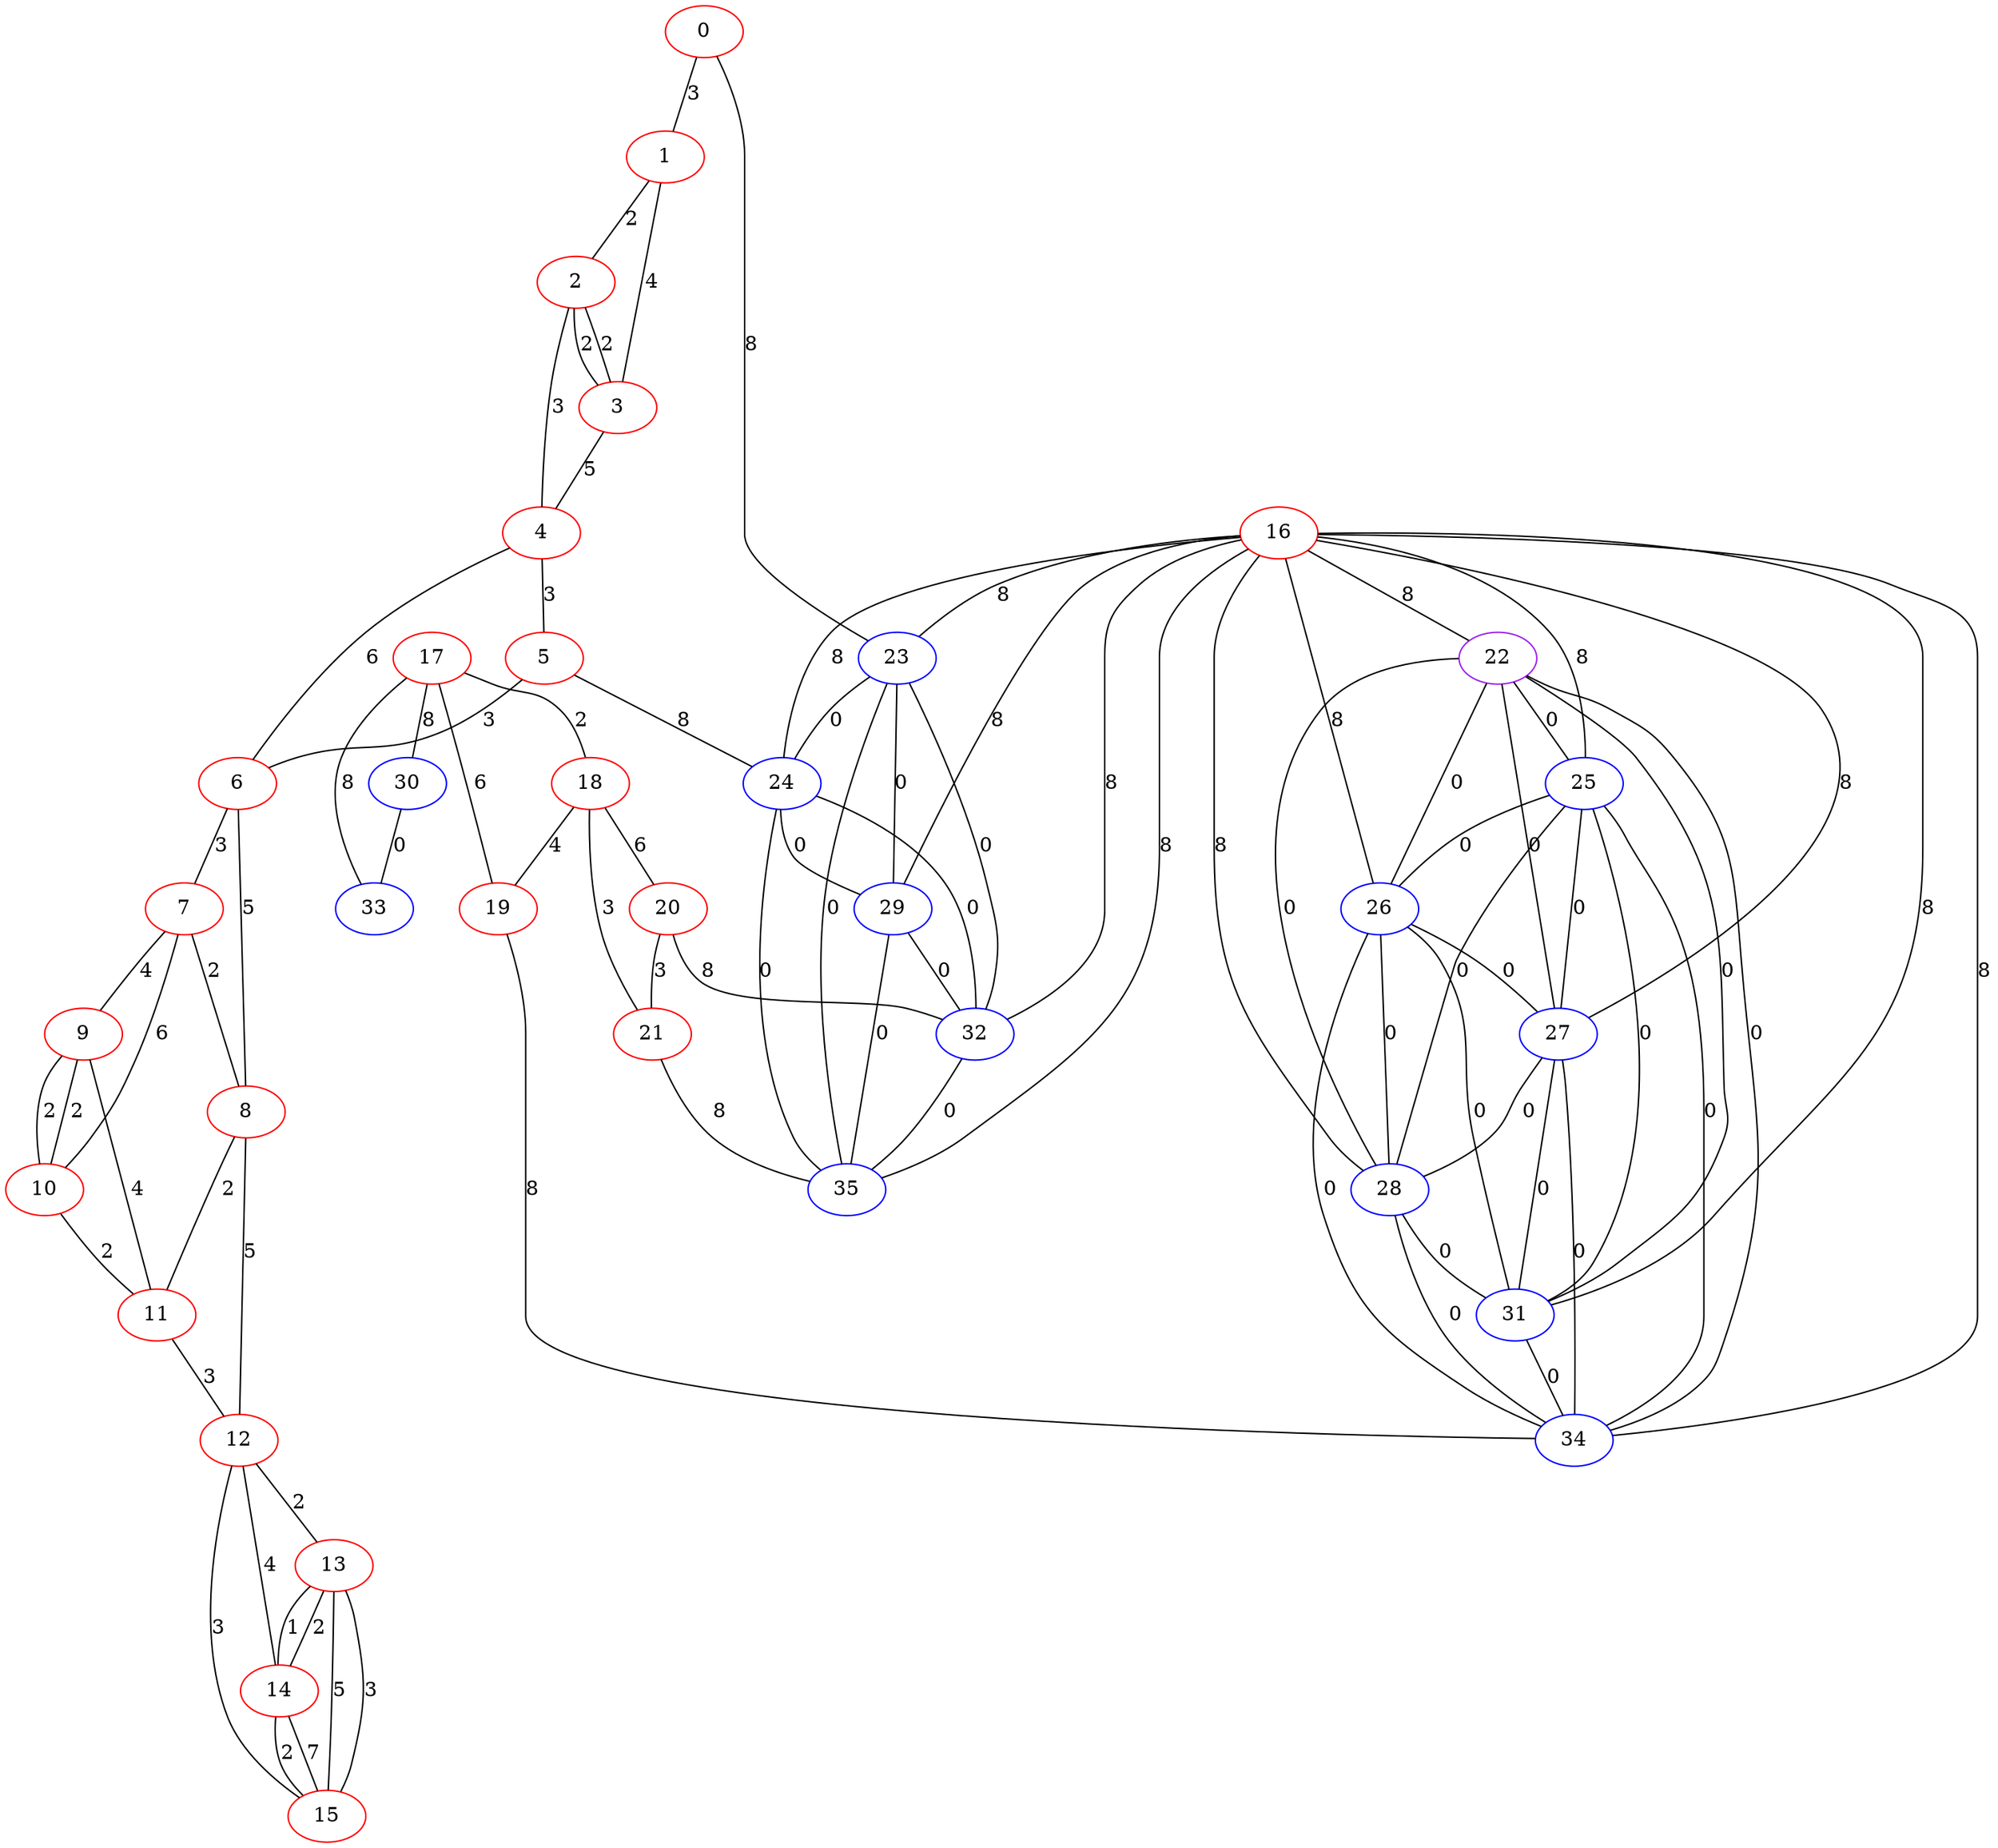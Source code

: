 graph "" {
0 [color=red, weight=1];
1 [color=red, weight=1];
2 [color=red, weight=1];
3 [color=red, weight=1];
4 [color=red, weight=1];
5 [color=red, weight=1];
6 [color=red, weight=1];
7 [color=red, weight=1];
8 [color=red, weight=1];
9 [color=red, weight=1];
10 [color=red, weight=1];
11 [color=red, weight=1];
12 [color=red, weight=1];
13 [color=red, weight=1];
14 [color=red, weight=1];
15 [color=red, weight=1];
16 [color=red, weight=1];
17 [color=red, weight=1];
18 [color=red, weight=1];
19 [color=red, weight=1];
20 [color=red, weight=1];
21 [color=red, weight=1];
22 [color=purple, weight=4];
23 [color=blue, weight=3];
24 [color=blue, weight=3];
25 [color=blue, weight=3];
26 [color=blue, weight=3];
27 [color=blue, weight=3];
28 [color=blue, weight=3];
29 [color=blue, weight=3];
30 [color=blue, weight=3];
31 [color=blue, weight=3];
32 [color=blue, weight=3];
33 [color=blue, weight=3];
34 [color=blue, weight=3];
35 [color=blue, weight=3];
0 -- 1  [key=0, label=3];
0 -- 23  [key=0, label=8];
1 -- 2  [key=0, label=2];
1 -- 3  [key=0, label=4];
2 -- 3  [key=0, label=2];
2 -- 3  [key=1, label=2];
2 -- 4  [key=0, label=3];
3 -- 4  [key=0, label=5];
4 -- 5  [key=0, label=3];
4 -- 6  [key=0, label=6];
5 -- 24  [key=0, label=8];
5 -- 6  [key=0, label=3];
6 -- 8  [key=0, label=5];
6 -- 7  [key=0, label=3];
7 -- 8  [key=0, label=2];
7 -- 9  [key=0, label=4];
7 -- 10  [key=0, label=6];
8 -- 11  [key=0, label=2];
8 -- 12  [key=0, label=5];
9 -- 10  [key=0, label=2];
9 -- 10  [key=1, label=2];
9 -- 11  [key=0, label=4];
10 -- 11  [key=0, label=2];
11 -- 12  [key=0, label=3];
12 -- 13  [key=0, label=2];
12 -- 14  [key=0, label=4];
12 -- 15  [key=0, label=3];
13 -- 14  [key=0, label=2];
13 -- 14  [key=1, label=1];
13 -- 15  [key=0, label=5];
13 -- 15  [key=1, label=3];
14 -- 15  [key=0, label=7];
14 -- 15  [key=1, label=2];
16 -- 32  [key=0, label=8];
16 -- 34  [key=0, label=8];
16 -- 35  [key=0, label=8];
16 -- 22  [key=0, label=8];
16 -- 23  [key=0, label=8];
16 -- 24  [key=0, label=8];
16 -- 25  [key=0, label=8];
16 -- 26  [key=0, label=8];
16 -- 27  [key=0, label=8];
16 -- 28  [key=0, label=8];
16 -- 29  [key=0, label=8];
16 -- 31  [key=0, label=8];
17 -- 33  [key=0, label=8];
17 -- 18  [key=0, label=2];
17 -- 19  [key=0, label=6];
17 -- 30  [key=0, label=8];
18 -- 19  [key=0, label=4];
18 -- 20  [key=0, label=6];
18 -- 21  [key=0, label=3];
19 -- 34  [key=0, label=8];
20 -- 32  [key=0, label=8];
20 -- 21  [key=0, label=3];
21 -- 35  [key=0, label=8];
22 -- 34  [key=0, label=0];
22 -- 25  [key=0, label=0];
22 -- 26  [key=0, label=0];
22 -- 27  [key=0, label=0];
22 -- 28  [key=0, label=0];
22 -- 31  [key=0, label=0];
23 -- 32  [key=0, label=0];
23 -- 35  [key=0, label=0];
23 -- 24  [key=0, label=0];
23 -- 29  [key=0, label=0];
24 -- 32  [key=0, label=0];
24 -- 35  [key=0, label=0];
24 -- 29  [key=0, label=0];
25 -- 34  [key=0, label=0];
25 -- 26  [key=0, label=0];
25 -- 27  [key=0, label=0];
25 -- 28  [key=0, label=0];
25 -- 31  [key=0, label=0];
26 -- 34  [key=0, label=0];
26 -- 27  [key=0, label=0];
26 -- 28  [key=0, label=0];
26 -- 31  [key=0, label=0];
27 -- 34  [key=0, label=0];
27 -- 28  [key=0, label=0];
27 -- 31  [key=0, label=0];
28 -- 34  [key=0, label=0];
28 -- 31  [key=0, label=0];
29 -- 32  [key=0, label=0];
29 -- 35  [key=0, label=0];
30 -- 33  [key=0, label=0];
31 -- 34  [key=0, label=0];
32 -- 35  [key=0, label=0];
}
